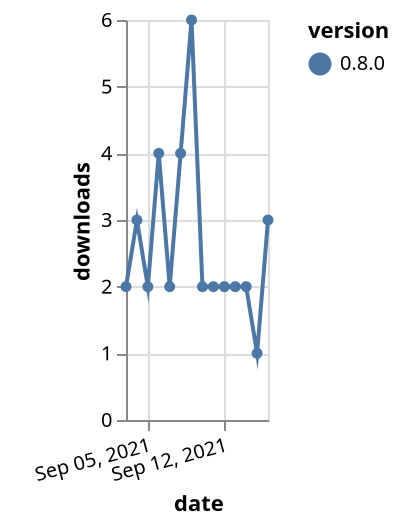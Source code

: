 {"$schema": "https://vega.github.io/schema/vega-lite/v5.json", "description": "A simple bar chart with embedded data.", "data": {"values": [{"date": "2021-09-03", "total": 3529, "delta": 2, "version": "0.8.0"}, {"date": "2021-09-04", "total": 3532, "delta": 3, "version": "0.8.0"}, {"date": "2021-09-05", "total": 3534, "delta": 2, "version": "0.8.0"}, {"date": "2021-09-06", "total": 3538, "delta": 4, "version": "0.8.0"}, {"date": "2021-09-07", "total": 3540, "delta": 2, "version": "0.8.0"}, {"date": "2021-09-08", "total": 3544, "delta": 4, "version": "0.8.0"}, {"date": "2021-09-09", "total": 3550, "delta": 6, "version": "0.8.0"}, {"date": "2021-09-10", "total": 3552, "delta": 2, "version": "0.8.0"}, {"date": "2021-09-11", "total": 3554, "delta": 2, "version": "0.8.0"}, {"date": "2021-09-12", "total": 3556, "delta": 2, "version": "0.8.0"}, {"date": "2021-09-13", "total": 3558, "delta": 2, "version": "0.8.0"}, {"date": "2021-09-14", "total": 3560, "delta": 2, "version": "0.8.0"}, {"date": "2021-09-15", "total": 3561, "delta": 1, "version": "0.8.0"}, {"date": "2021-09-16", "total": 3564, "delta": 3, "version": "0.8.0"}]}, "width": "container", "mark": {"type": "line", "point": {"filled": true}}, "encoding": {"x": {"field": "date", "type": "temporal", "timeUnit": "yearmonthdate", "title": "date", "axis": {"labelAngle": -15}}, "y": {"field": "delta", "type": "quantitative", "title": "downloads"}, "color": {"field": "version", "type": "nominal"}, "tooltip": {"field": "delta"}}}
